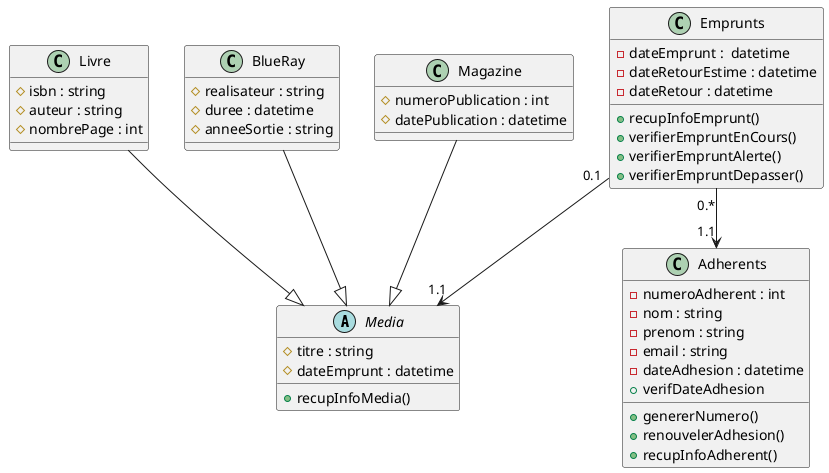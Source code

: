 @startuml

abstract Media {
# titre : string
# dateEmprunt : datetime
+ recupInfoMedia()
}

class Livre {
# isbn : string
# auteur : string
# nombrePage : int
}

class BlueRay {
# realisateur : string
# duree : datetime
# anneeSortie : string
}

class Magazine {
# numeroPublication : int
# datePublication : datetime
}

class Adherents {
- numeroAdherent : int
- nom : string
- prenom : string
- email : string
- dateAdhesion : datetime
+ genererNumero()
+ renouvelerAdhesion()
+ recupInfoAdherent()
+ verifDateAdhesion
}

class Emprunts {
- dateEmprunt :  datetime
- dateRetourEstime : datetime
- dateRetour : datetime
+ recupInfoEmprunt()
+ verifierEmpruntEnCours()
+ verifierEmpruntAlerte()
+ verifierEmpruntDepasser()
}

Livre --|> Media
BlueRay --|> Media
Magazine --|> Media
Emprunts "0.1" --> "1.1" Media
Emprunts "0.*" --> "1.1" Adherents


@enduml